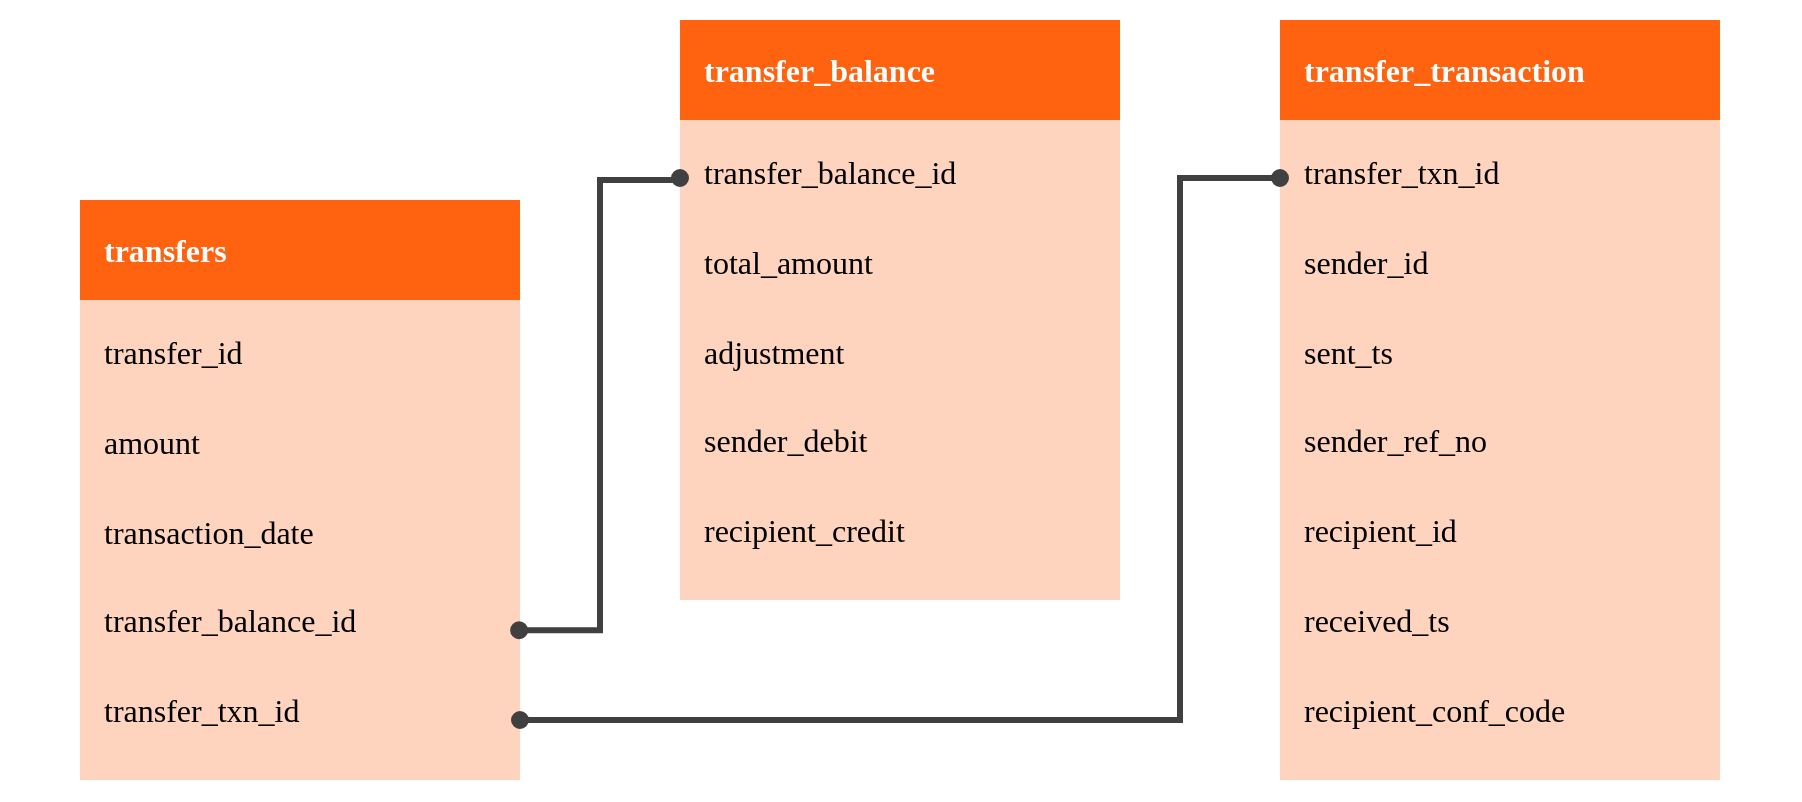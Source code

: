 <mxfile version="24.8.6">
  <diagram name="Page-1" id="Cs9JbAiQpfQdgXCvOWkU">
    <mxGraphModel dx="1162" dy="1107" grid="1" gridSize="10" guides="1" tooltips="1" connect="1" arrows="1" fold="1" page="1" pageScale="1" pageWidth="1100" pageHeight="850" math="0" shadow="0">
      <root>
        <mxCell id="0" />
        <mxCell id="1" parent="0" />
        <mxCell id="p5J7a0tyxrDt_Sioa4_Q-30" value="" style="rounded=0;whiteSpace=wrap;html=1;strokeColor=none;opacity=50;" vertex="1" parent="1">
          <mxGeometry x="100" y="90" width="900" height="400" as="geometry" />
        </mxCell>
        <mxCell id="p5J7a0tyxrDt_Sioa4_Q-9" value="" style="rounded=0;whiteSpace=wrap;html=1;fillColor=#ffd4be;strokeColor=none;" vertex="1" parent="1">
          <mxGeometry x="140" y="240" width="220" height="240" as="geometry" />
        </mxCell>
        <mxCell id="p5J7a0tyxrDt_Sioa4_Q-8" value="" style="rounded=0;whiteSpace=wrap;html=1;fillColor=#FF6310;strokeColor=none;" vertex="1" parent="1">
          <mxGeometry x="140" y="190" width="220" height="50" as="geometry" />
        </mxCell>
        <mxCell id="p5J7a0tyxrDt_Sioa4_Q-6" value="&lt;p style=&quot;line-height: 280%;&quot;&gt;&lt;font data-font-src=&quot;https://fonts.googleapis.com/css?family=Roboto+Mono&quot; face=&quot;Roboto Mono&quot;&gt;transfer_id&lt;br&gt;&lt;span style=&quot;background-color: initial;&quot;&gt;amount&lt;br&gt;&lt;/span&gt;&lt;span style=&quot;background-color: initial;&quot;&gt;transaction_date&lt;br&gt;&lt;/span&gt;&lt;span style=&quot;background-color: initial;&quot;&gt;transfer_balance_id&lt;br&gt;&lt;/span&gt;&lt;span style=&quot;background-color: initial;&quot;&gt;transfer_txn_id&lt;/span&gt;&lt;/font&gt;&lt;/p&gt;&lt;p&gt;&lt;/p&gt;" style="text;html=1;align=left;verticalAlign=top;whiteSpace=wrap;rounded=0;fontSize=16;spacing=12;spacingTop=-28;" vertex="1" parent="1">
          <mxGeometry x="140" y="240" width="200" height="240" as="geometry" />
        </mxCell>
        <mxCell id="p5J7a0tyxrDt_Sioa4_Q-7" value="&lt;font color=&quot;#ffffff&quot; face=&quot;Roboto Mono&quot; size=&quot;1&quot;&gt;&lt;b style=&quot;font-size: 16px;&quot;&gt;transfers&lt;/b&gt;&lt;/font&gt;" style="text;html=1;align=left;verticalAlign=middle;whiteSpace=wrap;rounded=0;spacing=0;spacingLeft=12;" vertex="1" parent="1">
          <mxGeometry x="140" y="195" width="170" height="40" as="geometry" />
        </mxCell>
        <mxCell id="p5J7a0tyxrDt_Sioa4_Q-11" value="" style="rounded=0;whiteSpace=wrap;html=1;fillColor=#ffd4be;strokeColor=none;" vertex="1" parent="1">
          <mxGeometry x="440" y="150" width="220" height="240" as="geometry" />
        </mxCell>
        <mxCell id="p5J7a0tyxrDt_Sioa4_Q-12" value="" style="rounded=0;whiteSpace=wrap;html=1;fillColor=#FF6310;strokeColor=none;" vertex="1" parent="1">
          <mxGeometry x="440" y="100" width="220" height="50" as="geometry" />
        </mxCell>
        <mxCell id="p5J7a0tyxrDt_Sioa4_Q-13" value="&lt;p style=&quot;line-height: 280%;&quot;&gt;&lt;font data-font-src=&quot;https://fonts.googleapis.com/css?family=Roboto+Mono&quot; face=&quot;Roboto Mono&quot;&gt;transfer_balance_id&lt;br&gt;&lt;span style=&quot;background-color: initial;&quot;&gt;total_amount&lt;br&gt;&lt;/span&gt;&lt;/font&gt;&lt;span style=&quot;background-color: initial; font-family: &amp;quot;Roboto Mono&amp;quot;;&quot;&gt;adjustment&lt;br&gt;sender_debit&lt;br&gt;recipient_credit&lt;/span&gt;&lt;/p&gt;&lt;p&gt;&lt;/p&gt;" style="text;html=1;align=left;verticalAlign=top;whiteSpace=wrap;rounded=0;fontSize=16;spacing=12;spacingTop=-28;" vertex="1" parent="1">
          <mxGeometry x="440" y="150" width="200" height="240" as="geometry" />
        </mxCell>
        <mxCell id="p5J7a0tyxrDt_Sioa4_Q-14" value="&lt;font color=&quot;#ffffff&quot; face=&quot;Roboto Mono&quot; size=&quot;1&quot;&gt;&lt;b style=&quot;font-size: 16px;&quot;&gt;transfer_balance&lt;/b&gt;&lt;/font&gt;" style="text;html=1;align=left;verticalAlign=middle;whiteSpace=wrap;rounded=0;spacing=0;spacingLeft=12;" vertex="1" parent="1">
          <mxGeometry x="440" y="105" width="170" height="40" as="geometry" />
        </mxCell>
        <mxCell id="p5J7a0tyxrDt_Sioa4_Q-15" value="" style="rounded=0;whiteSpace=wrap;html=1;fillColor=#ffd4be;strokeColor=none;" vertex="1" parent="1">
          <mxGeometry x="740" y="150" width="220" height="330" as="geometry" />
        </mxCell>
        <mxCell id="p5J7a0tyxrDt_Sioa4_Q-16" value="" style="rounded=0;whiteSpace=wrap;html=1;fillColor=#FF6310;strokeColor=none;" vertex="1" parent="1">
          <mxGeometry x="740" y="100" width="220" height="50" as="geometry" />
        </mxCell>
        <mxCell id="p5J7a0tyxrDt_Sioa4_Q-17" value="&lt;p style=&quot;line-height: 280%;&quot;&gt;&lt;font data-font-src=&quot;https://fonts.googleapis.com/css?family=Roboto+Mono&quot; face=&quot;Roboto Mono&quot;&gt;&lt;span style=&quot;background-color: initial;&quot;&gt;transfer_txn_id&lt;br&gt;sender_id&lt;br&gt;sent_ts&lt;br&gt;sender_ref_no&lt;br&gt;recipient_id&lt;br&gt;received_ts&lt;br&gt;recipient_conf_code&lt;/span&gt;&lt;/font&gt;&lt;/p&gt;&lt;p&gt;&lt;/p&gt;" style="text;html=1;align=left;verticalAlign=top;whiteSpace=wrap;rounded=0;fontSize=16;spacing=12;spacingTop=-28;" vertex="1" parent="1">
          <mxGeometry x="740" y="150" width="200" height="240" as="geometry" />
        </mxCell>
        <mxCell id="p5J7a0tyxrDt_Sioa4_Q-18" value="&lt;font color=&quot;#ffffff&quot; face=&quot;Roboto Mono&quot; size=&quot;1&quot;&gt;&lt;b style=&quot;font-size: 16px;&quot;&gt;transfer_transaction&lt;/b&gt;&lt;/font&gt;" style="text;html=1;align=left;verticalAlign=middle;whiteSpace=wrap;rounded=0;spacing=0;spacingLeft=12;" vertex="1" parent="1">
          <mxGeometry x="740" y="105" width="200" height="40" as="geometry" />
        </mxCell>
        <mxCell id="p5J7a0tyxrDt_Sioa4_Q-19" value="" style="endArrow=oval;html=1;rounded=0;edgeStyle=orthogonalEdgeStyle;endFill=1;startArrow=oval;startFill=1;strokeWidth=3;strokeColor=#404041;exitX=0.998;exitY=0.688;exitDx=0;exitDy=0;entryX=0;entryY=0.5;entryDx=0;entryDy=0;exitPerimeter=0;" edge="1" parent="1" source="p5J7a0tyxrDt_Sioa4_Q-9">
          <mxGeometry width="50" height="50" relative="1" as="geometry">
            <mxPoint x="350" y="405" as="sourcePoint" />
            <mxPoint x="440" y="179" as="targetPoint" />
            <Array as="points">
              <mxPoint x="400" y="405" />
              <mxPoint x="400" y="180" />
              <mxPoint x="440" y="180" />
            </Array>
          </mxGeometry>
        </mxCell>
        <mxCell id="p5J7a0tyxrDt_Sioa4_Q-22" value="" style="endArrow=oval;html=1;rounded=0;edgeStyle=orthogonalEdgeStyle;endFill=1;startArrow=oval;startFill=1;strokeWidth=3;strokeColor=#404041;entryX=0;entryY=0.5;entryDx=0;entryDy=0;" edge="1" parent="1">
          <mxGeometry width="50" height="50" relative="1" as="geometry">
            <mxPoint x="360" y="450" as="sourcePoint" />
            <mxPoint x="740" y="179" as="targetPoint" />
            <Array as="points">
              <mxPoint x="690" y="450" />
              <mxPoint x="690" y="179" />
            </Array>
          </mxGeometry>
        </mxCell>
      </root>
    </mxGraphModel>
  </diagram>
</mxfile>
